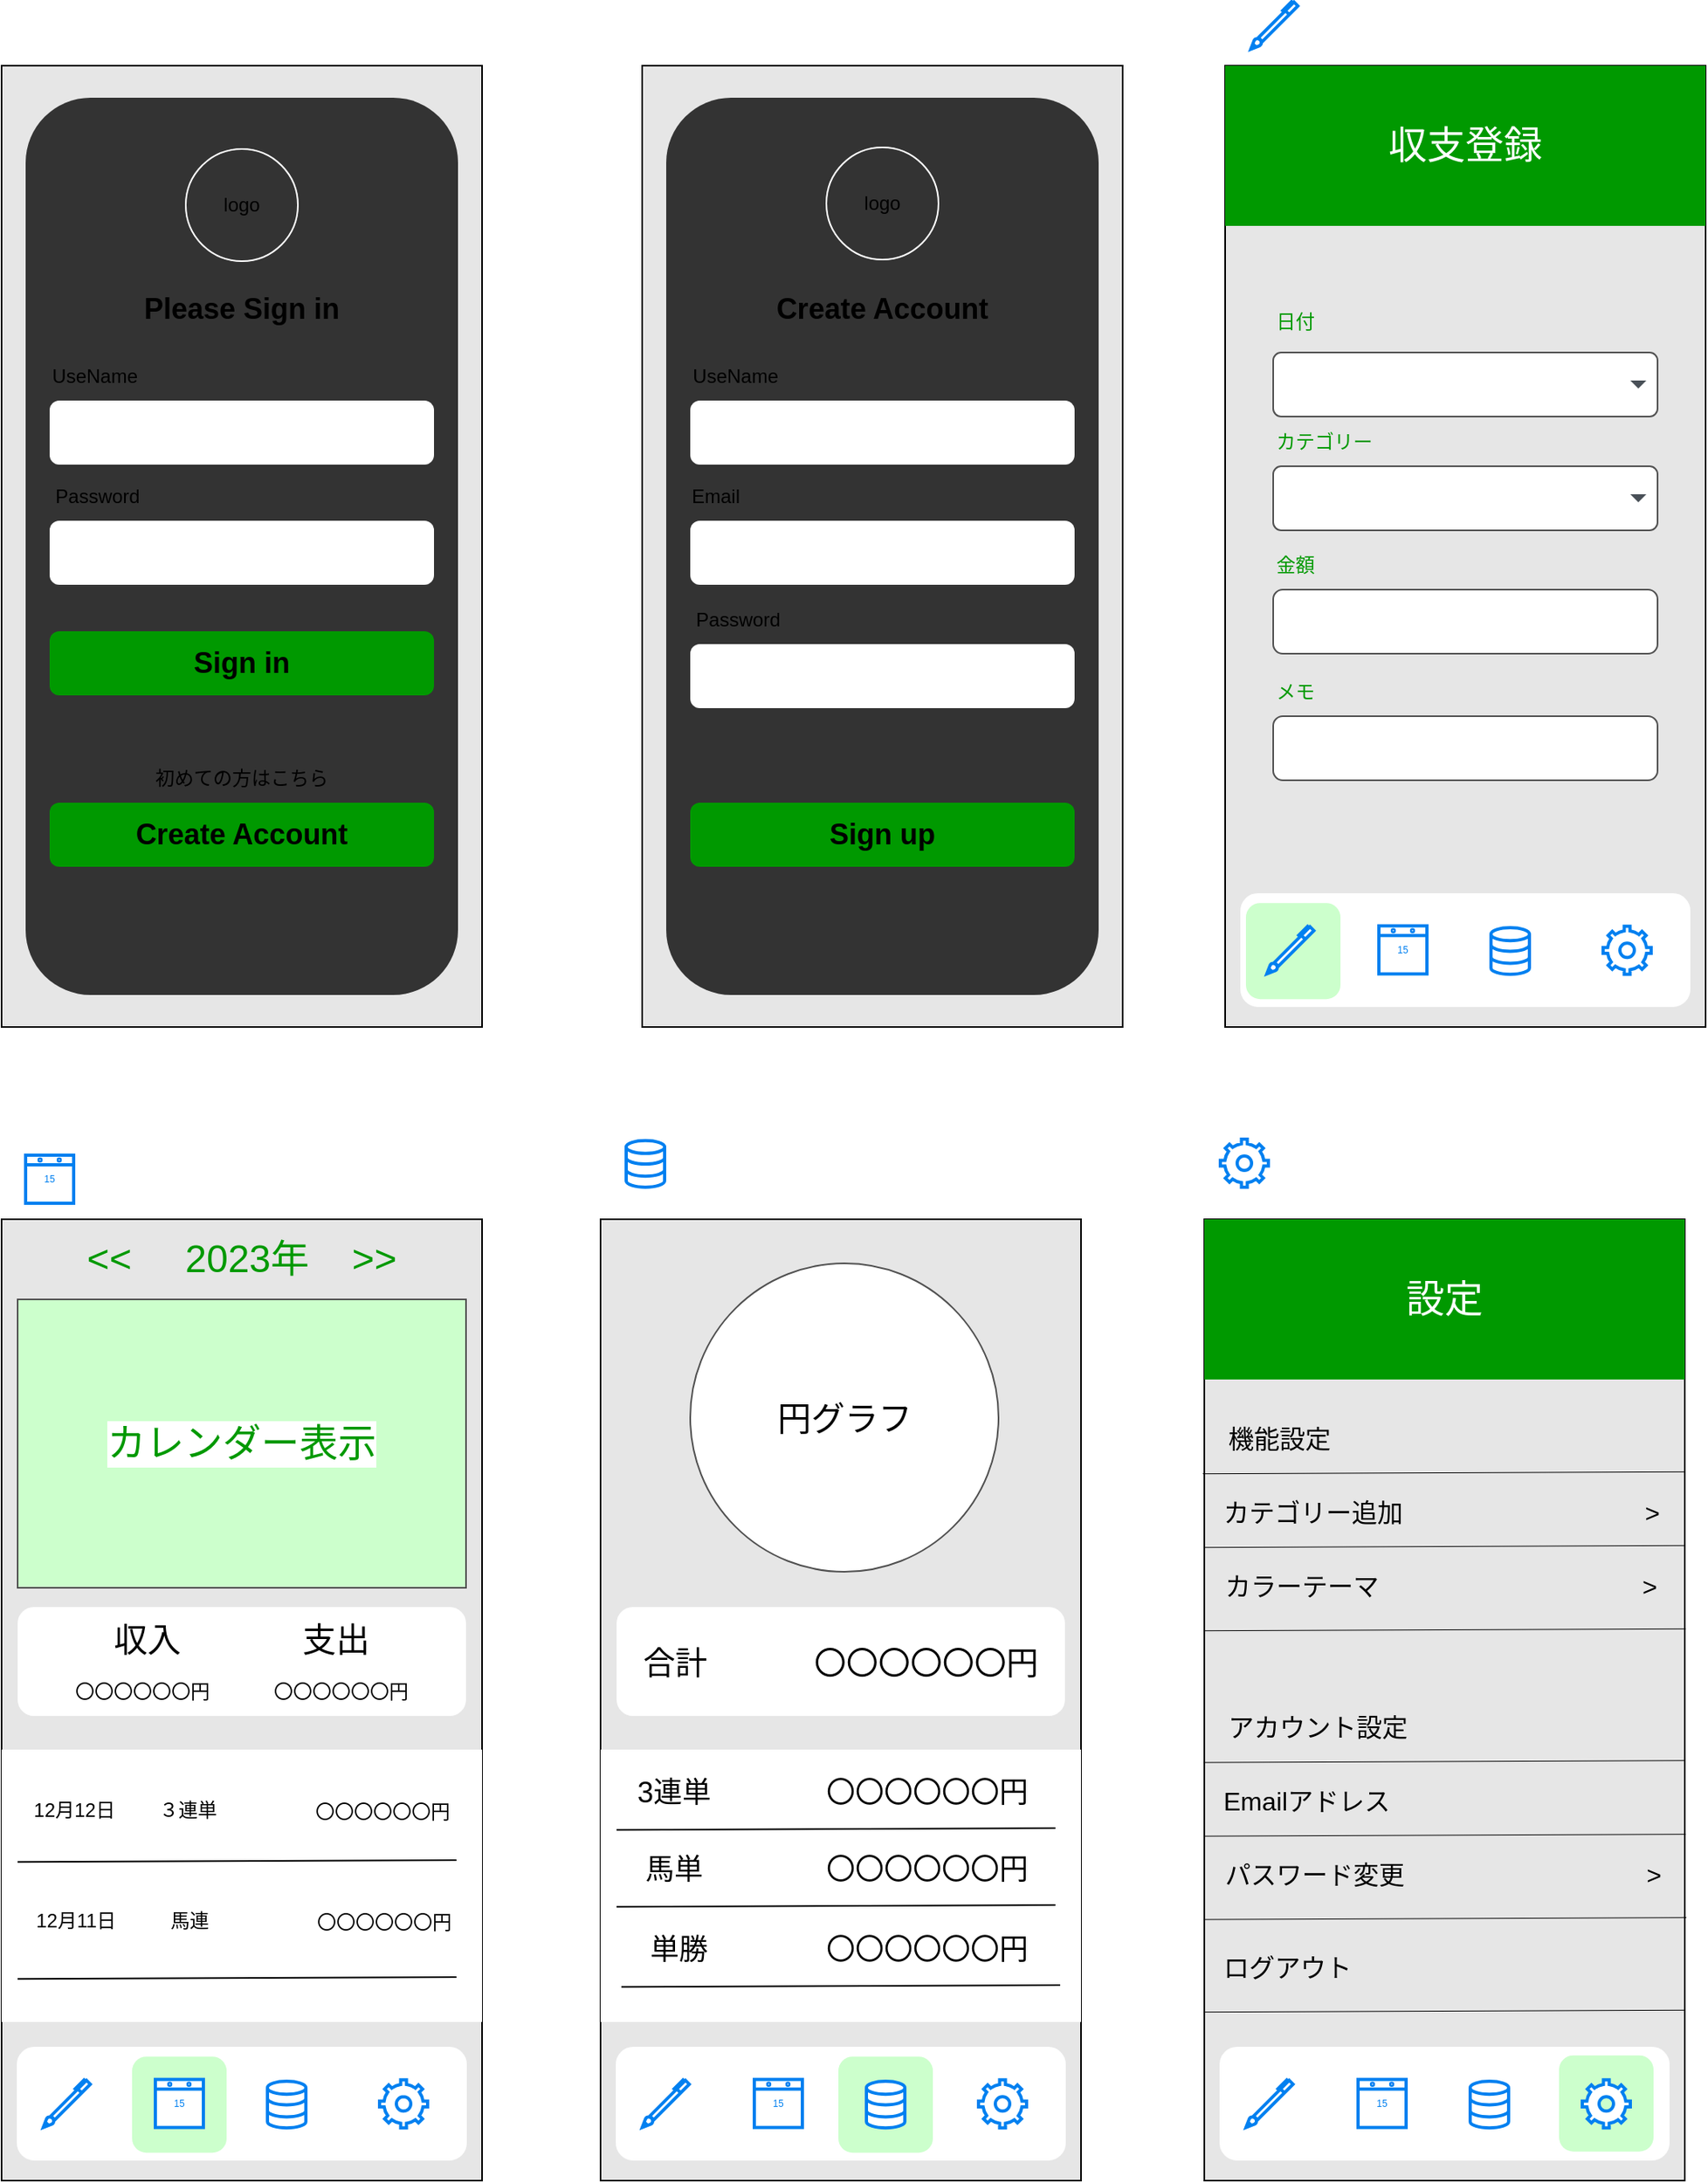 <mxfile>
    <diagram id="FyHimRBGL7II5AiDsloJ" name="ページ1">
        <mxGraphModel dx="2187" dy="894" grid="1" gridSize="10" guides="1" tooltips="1" connect="1" arrows="1" fold="1" page="1" pageScale="1" pageWidth="827" pageHeight="1169" math="0" shadow="0">
            <root>
                <mxCell id="0"/>
                <mxCell id="1" parent="0"/>
                <mxCell id="18" value="" style="rounded=0;whiteSpace=wrap;html=1;fillColor=#E6E6E6;" vertex="1" parent="1">
                    <mxGeometry x="-350" y="120" width="300" height="600" as="geometry"/>
                </mxCell>
                <mxCell id="19" value="" style="rounded=1;whiteSpace=wrap;html=1;fillColor=#333333;shadow=0;strokeColor=none;" vertex="1" parent="1">
                    <mxGeometry x="-335" y="140" width="270" height="560" as="geometry"/>
                </mxCell>
                <mxCell id="20" value="" style="rounded=1;whiteSpace=wrap;html=1;fillColor=#FFFFFF;strokeColor=none;" vertex="1" parent="1">
                    <mxGeometry x="-320" y="329" width="240" height="40" as="geometry"/>
                </mxCell>
                <mxCell id="21" value="" style="rounded=1;whiteSpace=wrap;html=1;fillColor=#FFFFFF;strokeColor=none;" vertex="1" parent="1">
                    <mxGeometry x="-320" y="404" width="240" height="40" as="geometry"/>
                </mxCell>
                <mxCell id="22" value="UseName&amp;nbsp;" style="text;strokeColor=none;align=center;fillColor=none;html=1;verticalAlign=middle;whiteSpace=wrap;rounded=0;" vertex="1" parent="1">
                    <mxGeometry x="-320" y="299" width="60" height="30" as="geometry"/>
                </mxCell>
                <mxCell id="23" value="Password" style="text;strokeColor=none;align=center;fillColor=none;html=1;verticalAlign=middle;whiteSpace=wrap;rounded=0;" vertex="1" parent="1">
                    <mxGeometry x="-320" y="374" width="60" height="30" as="geometry"/>
                </mxCell>
                <mxCell id="24" value="" style="rounded=1;whiteSpace=wrap;html=1;fillColor=#009900;strokeColor=none;" vertex="1" parent="1">
                    <mxGeometry x="-320" y="473" width="240" height="40" as="geometry"/>
                </mxCell>
                <mxCell id="25" value="&lt;b&gt;&lt;font style=&quot;font-size: 18px;&quot;&gt;Sign in&lt;/font&gt;&lt;/b&gt;" style="text;strokeColor=none;align=center;fillColor=none;html=1;verticalAlign=middle;whiteSpace=wrap;rounded=0;" vertex="1" parent="1">
                    <mxGeometry x="-240" y="478" width="80" height="30" as="geometry"/>
                </mxCell>
                <mxCell id="26" value="logo" style="ellipse;whiteSpace=wrap;html=1;shadow=0;strokeColor=#FFFFFF;fillColor=none;" vertex="1" parent="1">
                    <mxGeometry x="-235" y="172" width="70" height="70" as="geometry"/>
                </mxCell>
                <mxCell id="27" value="&lt;b&gt;&lt;font style=&quot;font-size: 18px;&quot;&gt;Please Sign in&lt;/font&gt;&lt;/b&gt;" style="text;strokeColor=none;align=center;fillColor=none;html=1;verticalAlign=middle;whiteSpace=wrap;rounded=0;" vertex="1" parent="1">
                    <mxGeometry x="-285" y="257" width="170" height="30" as="geometry"/>
                </mxCell>
                <mxCell id="46" value="" style="rounded=1;whiteSpace=wrap;html=1;fillColor=#009900;strokeColor=none;" vertex="1" parent="1">
                    <mxGeometry x="-320" y="580" width="240" height="40" as="geometry"/>
                </mxCell>
                <mxCell id="47" value="&lt;b&gt;&lt;font style=&quot;font-size: 18px;&quot;&gt;Create Account&lt;/font&gt;&lt;/b&gt;" style="text;strokeColor=none;align=center;fillColor=none;html=1;verticalAlign=middle;whiteSpace=wrap;rounded=0;" vertex="1" parent="1">
                    <mxGeometry x="-290" y="585" width="180" height="30" as="geometry"/>
                </mxCell>
                <mxCell id="49" value="初めての方はこちら" style="text;strokeColor=none;align=center;fillColor=none;html=1;verticalAlign=middle;whiteSpace=wrap;rounded=0;" vertex="1" parent="1">
                    <mxGeometry x="-310" y="550" width="220" height="30" as="geometry"/>
                </mxCell>
                <mxCell id="50" value="" style="rounded=0;whiteSpace=wrap;html=1;fillColor=#E6E6E6;" vertex="1" parent="1">
                    <mxGeometry x="50" y="120" width="300" height="600" as="geometry"/>
                </mxCell>
                <mxCell id="51" value="" style="rounded=1;whiteSpace=wrap;html=1;fillColor=#333333;shadow=0;strokeColor=none;" vertex="1" parent="1">
                    <mxGeometry x="65" y="140" width="270" height="560" as="geometry"/>
                </mxCell>
                <mxCell id="52" value="" style="rounded=1;whiteSpace=wrap;html=1;fillColor=#FFFFFF;strokeColor=none;" vertex="1" parent="1">
                    <mxGeometry x="80" y="329" width="240" height="40" as="geometry"/>
                </mxCell>
                <mxCell id="53" value="" style="rounded=1;whiteSpace=wrap;html=1;fillColor=#FFFFFF;strokeColor=none;" vertex="1" parent="1">
                    <mxGeometry x="80" y="404" width="240" height="40" as="geometry"/>
                </mxCell>
                <mxCell id="54" value="UseName&amp;nbsp;" style="text;strokeColor=none;align=center;fillColor=none;html=1;verticalAlign=middle;whiteSpace=wrap;rounded=0;" vertex="1" parent="1">
                    <mxGeometry x="80" y="299" width="60" height="30" as="geometry"/>
                </mxCell>
                <mxCell id="55" value="Email" style="text;strokeColor=none;align=center;fillColor=none;html=1;verticalAlign=middle;whiteSpace=wrap;rounded=0;" vertex="1" parent="1">
                    <mxGeometry x="66" y="374" width="60" height="30" as="geometry"/>
                </mxCell>
                <mxCell id="56" value="" style="rounded=1;whiteSpace=wrap;html=1;fillColor=#009900;strokeColor=none;" vertex="1" parent="1">
                    <mxGeometry x="80" y="580" width="240" height="40" as="geometry"/>
                </mxCell>
                <mxCell id="57" value="&lt;b&gt;&lt;font style=&quot;font-size: 18px;&quot;&gt;Sign up&lt;/font&gt;&lt;/b&gt;" style="text;strokeColor=none;align=center;fillColor=none;html=1;verticalAlign=middle;whiteSpace=wrap;rounded=0;" vertex="1" parent="1">
                    <mxGeometry x="160" y="585" width="80" height="30" as="geometry"/>
                </mxCell>
                <mxCell id="58" value="logo" style="ellipse;whiteSpace=wrap;html=1;shadow=0;strokeColor=#FFFFFF;fillColor=none;" vertex="1" parent="1">
                    <mxGeometry x="165" y="171" width="70" height="70" as="geometry"/>
                </mxCell>
                <mxCell id="59" value="&lt;b&gt;&lt;font style=&quot;font-size: 18px;&quot;&gt;Create Account&lt;/font&gt;&lt;/b&gt;" style="text;strokeColor=none;align=center;fillColor=none;html=1;verticalAlign=middle;whiteSpace=wrap;rounded=0;" vertex="1" parent="1">
                    <mxGeometry x="115" y="257" width="170" height="30" as="geometry"/>
                </mxCell>
                <mxCell id="63" value="&lt;font color=&quot;#ffffff&quot;&gt;トップページ&lt;/font&gt;" style="text;strokeColor=none;align=center;fillColor=none;html=1;verticalAlign=middle;whiteSpace=wrap;rounded=0;shadow=0;fontSize=24;fontColor=#7F00FF;" vertex="1" parent="1">
                    <mxGeometry x="-350" y="80" width="210" height="30" as="geometry"/>
                </mxCell>
                <mxCell id="64" value="" style="rounded=1;whiteSpace=wrap;html=1;fillColor=#FFFFFF;strokeColor=none;" vertex="1" parent="1">
                    <mxGeometry x="80" y="481" width="240" height="40" as="geometry"/>
                </mxCell>
                <mxCell id="65" value="Password" style="text;strokeColor=none;align=center;fillColor=none;html=1;verticalAlign=middle;whiteSpace=wrap;rounded=0;" vertex="1" parent="1">
                    <mxGeometry x="80" y="451" width="60" height="30" as="geometry"/>
                </mxCell>
                <mxCell id="66" value="" style="rounded=0;whiteSpace=wrap;html=1;fillColor=#E6E6E6;" vertex="1" parent="1">
                    <mxGeometry x="414" y="120" width="300" height="600" as="geometry"/>
                </mxCell>
                <mxCell id="67" value="" style="rounded=1;whiteSpace=wrap;html=1;shadow=0;strokeColor=#FFFFFF;fontSize=24;fontColor=#FFFFFF;fillColor=#FFFFFF;" vertex="1" parent="1">
                    <mxGeometry x="424" y="637" width="280" height="70" as="geometry"/>
                </mxCell>
                <mxCell id="69" value="" style="html=1;verticalLabelPosition=bottom;align=center;labelBackgroundColor=#ffffff;verticalAlign=top;strokeWidth=2;strokeColor=#0080F0;shadow=0;dashed=0;shape=mxgraph.ios7.icons.settings;fontSize=24;fontColor=#FFFFFF;fillColor=#FFFFFF;" vertex="1" parent="1">
                    <mxGeometry x="650" y="657.15" width="30" height="30" as="geometry"/>
                </mxCell>
                <mxCell id="70" value="" style="html=1;verticalLabelPosition=bottom;align=center;labelBackgroundColor=#ffffff;verticalAlign=top;strokeWidth=2;strokeColor=#0080F0;shadow=0;dashed=0;shape=mxgraph.ios7.icons.data;fontSize=24;fontColor=#FFFFFF;fillColor=#FFFFFF;" vertex="1" parent="1">
                    <mxGeometry x="580" y="658.05" width="24" height="29.1" as="geometry"/>
                </mxCell>
                <mxCell id="71" value="" style="html=1;verticalLabelPosition=bottom;align=center;labelBackgroundColor=#ffffff;verticalAlign=top;strokeWidth=2;strokeColor=#0080F0;shadow=0;dashed=0;shape=mxgraph.ios7.icons.calendar;fontSize=24;fontColor=#FFFFFF;fillColor=#FFFFFF;" vertex="1" parent="1">
                    <mxGeometry x="510" y="656.85" width="30" height="30" as="geometry"/>
                </mxCell>
                <mxCell id="72" value="収支登録" style="rounded=0;whiteSpace=wrap;html=1;shadow=0;strokeColor=none;fontSize=24;fontColor=#FFFFFF;fillColor=#009900;" vertex="1" parent="1">
                    <mxGeometry x="414" y="120" width="300" height="100" as="geometry"/>
                </mxCell>
                <mxCell id="73" value="" style="html=1;verticalLabelPosition=bottom;align=center;labelBackgroundColor=#ffffff;verticalAlign=top;strokeWidth=2;strokeColor=#0080F0;shadow=0;dashed=0;shape=mxgraph.ios7.icons.pen;fontSize=24;fontColor=#FFFFFF;fillColor=#FFFFFF;" vertex="1" parent="1">
                    <mxGeometry x="430" y="80" width="29.4" height="29.7" as="geometry"/>
                </mxCell>
                <mxCell id="74" value="&lt;font color=&quot;#ffffff&quot;&gt;新規アカウント作成&lt;/font&gt;" style="text;strokeColor=none;align=center;fillColor=none;html=1;verticalAlign=middle;whiteSpace=wrap;rounded=0;shadow=0;fontSize=24;fontColor=#7F00FF;" vertex="1" parent="1">
                    <mxGeometry x="40" y="79.7" width="250" height="30" as="geometry"/>
                </mxCell>
                <mxCell id="77" value="日付" style="text;strokeColor=none;align=left;fillColor=none;html=1;verticalAlign=middle;whiteSpace=wrap;rounded=0;fontColor=#009900;" vertex="1" parent="1">
                    <mxGeometry x="444" y="265" width="60" height="30" as="geometry"/>
                </mxCell>
                <mxCell id="78" value="カテゴリー" style="text;strokeColor=none;align=left;fillColor=none;html=1;verticalAlign=middle;whiteSpace=wrap;rounded=0;fontColor=#009900;" vertex="1" parent="1">
                    <mxGeometry x="444" y="340" width="90" height="30" as="geometry"/>
                </mxCell>
                <mxCell id="79" value="" style="rounded=1;whiteSpace=wrap;html=1;fillColor=#FFFFFF;strokeColor=#505050;" vertex="1" parent="1">
                    <mxGeometry x="444" y="447" width="240" height="40" as="geometry"/>
                </mxCell>
                <mxCell id="80" value="金額" style="text;strokeColor=none;align=left;fillColor=none;html=1;verticalAlign=middle;whiteSpace=wrap;rounded=0;fontColor=#009900;" vertex="1" parent="1">
                    <mxGeometry x="444" y="417" width="60" height="30" as="geometry"/>
                </mxCell>
                <mxCell id="81" value="" style="rounded=1;whiteSpace=wrap;html=1;fillColor=#FFFFFF;strokeColor=#505050;" vertex="1" parent="1">
                    <mxGeometry x="444" y="526" width="240" height="40" as="geometry"/>
                </mxCell>
                <mxCell id="82" value="メモ" style="text;strokeColor=none;align=left;fillColor=none;html=1;verticalAlign=middle;whiteSpace=wrap;rounded=0;fontColor=#009900;" vertex="1" parent="1">
                    <mxGeometry x="444" y="496" width="60" height="30" as="geometry"/>
                </mxCell>
                <mxCell id="83" value="" style="html=1;shadow=0;dashed=0;shape=mxgraph.bootstrap.rrect;rSize=5;strokeColor=#505050;strokeWidth=1;fillColor=#ffffff;fontColor=#777777;whiteSpace=wrap;align=left;verticalAlign=middle;fontStyle=0;fontSize=18;spacing=20;" vertex="1" parent="1">
                    <mxGeometry x="444" y="370" width="240" height="40" as="geometry"/>
                </mxCell>
                <mxCell id="84" value="" style="shape=triangle;direction=south;fillColor=#495057;strokeColor=none;perimeter=none;shadow=0;fontSize=24;fontColor=#009900;" vertex="1" parent="83">
                    <mxGeometry x="1" y="0.5" width="10" height="5" relative="1" as="geometry">
                        <mxPoint x="-17" y="-2.5" as="offset"/>
                    </mxGeometry>
                </mxCell>
                <mxCell id="85" value="" style="html=1;shadow=0;dashed=0;shape=mxgraph.bootstrap.rrect;rSize=5;strokeColor=#505050;strokeWidth=1;fillColor=#ffffff;fontColor=#777777;whiteSpace=wrap;align=left;verticalAlign=middle;fontStyle=0;fontSize=18;spacing=20;" vertex="1" parent="1">
                    <mxGeometry x="444" y="299" width="240" height="40" as="geometry"/>
                </mxCell>
                <mxCell id="86" value="" style="shape=triangle;direction=south;fillColor=#495057;strokeColor=none;perimeter=none;shadow=0;fontSize=24;fontColor=#009900;" vertex="1" parent="85">
                    <mxGeometry x="1" y="0.5" width="10" height="5" relative="1" as="geometry">
                        <mxPoint x="-17" y="-2.5" as="offset"/>
                    </mxGeometry>
                </mxCell>
                <mxCell id="93" value="" style="rounded=0;whiteSpace=wrap;html=1;fillColor=#E6E6E6;" vertex="1" parent="1">
                    <mxGeometry x="-350" y="840" width="300" height="600" as="geometry"/>
                </mxCell>
                <mxCell id="94" value="" style="rounded=1;whiteSpace=wrap;html=1;shadow=0;strokeColor=#FFFFFF;fontSize=24;fontColor=#FFFFFF;fillColor=#FFFFFF;" vertex="1" parent="1">
                    <mxGeometry x="-340" y="1357" width="280" height="70" as="geometry"/>
                </mxCell>
                <mxCell id="95" value="" style="html=1;verticalLabelPosition=bottom;align=center;labelBackgroundColor=#ffffff;verticalAlign=top;strokeWidth=2;strokeColor=#0080F0;shadow=0;dashed=0;shape=mxgraph.ios7.icons.pen;fontSize=24;fontColor=#FFFFFF;fillColor=#FFFFFF;" vertex="1" parent="1">
                    <mxGeometry x="-324" y="1377.15" width="29.4" height="29.7" as="geometry"/>
                </mxCell>
                <mxCell id="96" value="" style="html=1;verticalLabelPosition=bottom;align=center;labelBackgroundColor=#ffffff;verticalAlign=top;strokeWidth=2;strokeColor=#0080F0;shadow=0;dashed=0;shape=mxgraph.ios7.icons.settings;fontSize=24;fontColor=#FFFFFF;fillColor=#FFFFFF;" vertex="1" parent="1">
                    <mxGeometry x="-114" y="1377.15" width="30" height="30" as="geometry"/>
                </mxCell>
                <mxCell id="97" value="" style="html=1;verticalLabelPosition=bottom;align=center;labelBackgroundColor=#ffffff;verticalAlign=top;strokeWidth=2;strokeColor=#0080F0;shadow=0;dashed=0;shape=mxgraph.ios7.icons.data;fontSize=24;fontColor=#FFFFFF;fillColor=#FFFFFF;" vertex="1" parent="1">
                    <mxGeometry x="-184" y="1378.05" width="24" height="29.1" as="geometry"/>
                </mxCell>
                <mxCell id="111" value="" style="html=1;verticalLabelPosition=bottom;align=center;labelBackgroundColor=#ffffff;verticalAlign=top;strokeWidth=2;strokeColor=#0080F0;shadow=0;dashed=0;shape=mxgraph.ios7.icons.calendar;fontSize=24;fontColor=#FFFFFF;fillColor=#FFFFFF;" vertex="1" parent="1">
                    <mxGeometry x="-335" y="800.0" width="30" height="30" as="geometry"/>
                </mxCell>
                <mxCell id="112" value="" style="rounded=0;whiteSpace=wrap;html=1;fillColor=#E6E6E6;" vertex="1" parent="1">
                    <mxGeometry x="24" y="840" width="300" height="600" as="geometry"/>
                </mxCell>
                <mxCell id="113" value="" style="rounded=1;whiteSpace=wrap;html=1;shadow=0;strokeColor=#FFFFFF;fontSize=24;fontColor=#FFFFFF;fillColor=#FFFFFF;" vertex="1" parent="1">
                    <mxGeometry x="34" y="1357" width="280" height="70" as="geometry"/>
                </mxCell>
                <mxCell id="114" value="" style="html=1;verticalLabelPosition=bottom;align=center;labelBackgroundColor=#ffffff;verticalAlign=top;strokeWidth=2;strokeColor=#0080F0;shadow=0;dashed=0;shape=mxgraph.ios7.icons.pen;fontSize=24;fontColor=#FFFFFF;fillColor=#FFFFFF;" vertex="1" parent="1">
                    <mxGeometry x="50" y="1377.15" width="29.4" height="29.7" as="geometry"/>
                </mxCell>
                <mxCell id="115" value="" style="html=1;verticalLabelPosition=bottom;align=center;labelBackgroundColor=#ffffff;verticalAlign=top;strokeWidth=2;strokeColor=#0080F0;shadow=0;dashed=0;shape=mxgraph.ios7.icons.settings;fontSize=24;fontColor=#FFFFFF;fillColor=#FFFFFF;" vertex="1" parent="1">
                    <mxGeometry x="260" y="1377.15" width="30" height="30" as="geometry"/>
                </mxCell>
                <mxCell id="117" value="" style="html=1;verticalLabelPosition=bottom;align=center;labelBackgroundColor=#ffffff;verticalAlign=top;strokeWidth=2;strokeColor=#0080F0;shadow=0;dashed=0;shape=mxgraph.ios7.icons.calendar;fontSize=24;fontColor=#FFFFFF;fillColor=#FFFFFF;" vertex="1" parent="1">
                    <mxGeometry x="120" y="1376.85" width="30" height="30" as="geometry"/>
                </mxCell>
                <mxCell id="130" value="" style="rounded=0;whiteSpace=wrap;html=1;fillColor=#E6E6E6;" vertex="1" parent="1">
                    <mxGeometry x="401" y="840" width="300" height="600" as="geometry"/>
                </mxCell>
                <mxCell id="131" value="" style="rounded=1;whiteSpace=wrap;html=1;shadow=0;strokeColor=#FFFFFF;fontSize=24;fontColor=#FFFFFF;fillColor=#FFFFFF;" vertex="1" parent="1">
                    <mxGeometry x="411" y="1357" width="280" height="70" as="geometry"/>
                </mxCell>
                <mxCell id="132" value="" style="html=1;verticalLabelPosition=bottom;align=center;labelBackgroundColor=#ffffff;verticalAlign=top;strokeWidth=2;strokeColor=#0080F0;shadow=0;dashed=0;shape=mxgraph.ios7.icons.pen;fontSize=24;fontColor=#FFFFFF;fillColor=#FFFFFF;" vertex="1" parent="1">
                    <mxGeometry x="427" y="1377.15" width="29.4" height="29.7" as="geometry"/>
                </mxCell>
                <mxCell id="134" value="" style="html=1;verticalLabelPosition=bottom;align=center;labelBackgroundColor=#ffffff;verticalAlign=top;strokeWidth=2;strokeColor=#0080F0;shadow=0;dashed=0;shape=mxgraph.ios7.icons.data;fontSize=24;fontColor=#FFFFFF;fillColor=#FFFFFF;" vertex="1" parent="1">
                    <mxGeometry x="567" y="1378.05" width="24" height="29.1" as="geometry"/>
                </mxCell>
                <mxCell id="135" value="" style="html=1;verticalLabelPosition=bottom;align=center;labelBackgroundColor=#ffffff;verticalAlign=top;strokeWidth=2;strokeColor=#0080F0;shadow=0;dashed=0;shape=mxgraph.ios7.icons.calendar;fontSize=24;fontColor=#FFFFFF;fillColor=#FFFFFF;" vertex="1" parent="1">
                    <mxGeometry x="497" y="1376.85" width="30" height="30" as="geometry"/>
                </mxCell>
                <mxCell id="136" value="設定" style="rounded=0;whiteSpace=wrap;html=1;shadow=0;strokeColor=none;fontSize=24;fontColor=#FFFFFF;fillColor=#009900;" vertex="1" parent="1">
                    <mxGeometry x="401" y="840" width="300" height="100" as="geometry"/>
                </mxCell>
                <mxCell id="148" value="" style="html=1;verticalLabelPosition=bottom;align=center;labelBackgroundColor=#ffffff;verticalAlign=top;strokeWidth=2;strokeColor=#0080F0;shadow=0;dashed=0;shape=mxgraph.ios7.icons.settings;fontSize=24;fontColor=#FFFFFF;fillColor=#FFFFFF;" vertex="1" parent="1">
                    <mxGeometry x="411" y="790.0" width="30" height="30" as="geometry"/>
                </mxCell>
                <mxCell id="149" value="" style="html=1;verticalLabelPosition=bottom;align=center;labelBackgroundColor=#ffffff;verticalAlign=top;strokeWidth=2;strokeColor=#0080F0;shadow=0;dashed=0;shape=mxgraph.ios7.icons.data;fontSize=24;fontColor=#FFFFFF;fillColor=#FFFFFF;" vertex="1" parent="1">
                    <mxGeometry x="40" y="790.9" width="24" height="29.1" as="geometry"/>
                </mxCell>
                <mxCell id="150" value="" style="rounded=1;whiteSpace=wrap;html=1;shadow=0;labelBackgroundColor=#FFFFFF;strokeColor=none;fontSize=24;fontColor=#009900;fillColor=#CCFFCC;" vertex="1" parent="1">
                    <mxGeometry x="427" y="642.6" width="59" height="60" as="geometry"/>
                </mxCell>
                <mxCell id="68" value="" style="html=1;verticalLabelPosition=bottom;align=center;labelBackgroundColor=#ffffff;verticalAlign=top;strokeWidth=2;strokeColor=#0080F0;shadow=0;dashed=0;shape=mxgraph.ios7.icons.pen;fontSize=24;fontColor=#FFFFFF;fillColor=#FFFFFF;" vertex="1" parent="1">
                    <mxGeometry x="440" y="657.15" width="29.4" height="29.7" as="geometry"/>
                </mxCell>
                <mxCell id="151" value="" style="rounded=1;whiteSpace=wrap;html=1;shadow=0;labelBackgroundColor=#FFFFFF;strokeColor=none;fontSize=24;fontColor=#009900;fillColor=#CCFFCC;" vertex="1" parent="1">
                    <mxGeometry x="-268.5" y="1362.6" width="59" height="60" as="geometry"/>
                </mxCell>
                <mxCell id="98" value="" style="html=1;verticalLabelPosition=bottom;align=center;labelBackgroundColor=#ffffff;verticalAlign=top;strokeWidth=2;strokeColor=#0080F0;shadow=0;dashed=0;shape=mxgraph.ios7.icons.calendar;fontSize=24;fontColor=#FFFFFF;fillColor=#FFFFFF;" vertex="1" parent="1">
                    <mxGeometry x="-254" y="1376.85" width="30" height="30" as="geometry"/>
                </mxCell>
                <mxCell id="152" value="" style="rounded=1;whiteSpace=wrap;html=1;shadow=0;labelBackgroundColor=#FFFFFF;strokeColor=none;fontSize=24;fontColor=#009900;fillColor=#CCFFCC;" vertex="1" parent="1">
                    <mxGeometry x="172.5" y="1362.6" width="59" height="60" as="geometry"/>
                </mxCell>
                <mxCell id="116" value="" style="html=1;verticalLabelPosition=bottom;align=center;labelBackgroundColor=#ffffff;verticalAlign=top;strokeWidth=2;strokeColor=#0080F0;shadow=0;dashed=0;shape=mxgraph.ios7.icons.data;fontSize=24;fontColor=#FFFFFF;fillColor=#FFFFFF;" vertex="1" parent="1">
                    <mxGeometry x="190" y="1378.05" width="24" height="29.1" as="geometry"/>
                </mxCell>
                <mxCell id="153" value="" style="rounded=1;whiteSpace=wrap;html=1;shadow=0;labelBackgroundColor=#FFFFFF;strokeColor=none;fontSize=24;fontColor=#009900;fillColor=#CCFFCC;" vertex="1" parent="1">
                    <mxGeometry x="622.5" y="1361.85" width="59" height="60" as="geometry"/>
                </mxCell>
                <mxCell id="133" value="" style="html=1;verticalLabelPosition=bottom;align=center;labelBackgroundColor=#ffffff;verticalAlign=top;strokeWidth=2;strokeColor=#0080F0;shadow=0;dashed=0;shape=mxgraph.ios7.icons.settings;fontSize=24;fontColor=#FFFFFF;fillColor=#FFFFFF;" vertex="1" parent="1">
                    <mxGeometry x="637" y="1377.15" width="30" height="30" as="geometry"/>
                </mxCell>
                <mxCell id="154" value="カレンダー表示" style="whiteSpace=wrap;html=1;shadow=0;labelBackgroundColor=#FFFFFF;strokeColor=#505050;fontSize=24;fontColor=#009900;fillColor=#CCFFCC;" vertex="1" parent="1">
                    <mxGeometry x="-340" y="890" width="280" height="180" as="geometry"/>
                </mxCell>
                <mxCell id="155" value="&amp;lt;&amp;lt;&amp;nbsp; &amp;nbsp; &amp;nbsp;2023年&amp;nbsp; &amp;nbsp; &amp;gt;&amp;gt;" style="text;strokeColor=none;align=center;fillColor=none;html=1;verticalAlign=middle;whiteSpace=wrap;rounded=0;shadow=0;labelBackgroundColor=none;fontSize=24;fontColor=#009900;" vertex="1" parent="1">
                    <mxGeometry x="-310" y="850" width="220" height="30" as="geometry"/>
                </mxCell>
                <mxCell id="156" value="&lt;font style=&quot;font-size: 21px;&quot; color=&quot;#000000&quot;&gt;&lt;font style=&quot;font-size: 21px;&quot;&gt;収入&lt;/font&gt;&lt;span style=&quot;&quot;&gt;&amp;nbsp; &amp;nbsp; &amp;nbsp; &amp;nbsp; &amp;nbsp; &amp;nbsp; &amp;nbsp;&lt;/span&gt;&lt;font style=&quot;font-size: 21px;&quot;&gt;支出&lt;/font&gt;&lt;br&gt;&lt;font style=&quot;font-size: 12px;&quot;&gt;〇〇〇〇〇〇円&amp;nbsp; &amp;nbsp; &amp;nbsp; &amp;nbsp; &amp;nbsp; &amp;nbsp;&amp;nbsp;&lt;/font&gt;&lt;span style=&quot;font-size: 12px;&quot;&gt;〇〇〇〇〇〇円&lt;/span&gt;&lt;/font&gt;" style="rounded=1;whiteSpace=wrap;html=1;shadow=0;labelBackgroundColor=none;strokeColor=none;fontSize=24;fontColor=#009900;fillColor=#FFFFFF;" vertex="1" parent="1">
                    <mxGeometry x="-340" y="1082" width="280" height="68" as="geometry"/>
                </mxCell>
                <mxCell id="160" value="" style="whiteSpace=wrap;html=1;shadow=0;labelBackgroundColor=none;strokeColor=none;fontSize=12;fontColor=#009900;fillColor=#FFFFFF;" vertex="1" parent="1">
                    <mxGeometry x="-350" y="1171" width="300" height="170" as="geometry"/>
                </mxCell>
                <mxCell id="163" value="&lt;font color=&quot;#000000&quot;&gt;12月12日&lt;/font&gt;" style="text;strokeColor=none;align=center;fillColor=none;html=1;verticalAlign=middle;whiteSpace=wrap;rounded=0;shadow=0;labelBackgroundColor=none;fontSize=12;fontColor=#009900;" vertex="1" parent="1">
                    <mxGeometry x="-339.3" y="1177" width="69.3" height="63" as="geometry"/>
                </mxCell>
                <mxCell id="164" value="&lt;p style=&quot;line-height: 200%;&quot;&gt;&lt;font color=&quot;#000000&quot;&gt;〇〇〇〇〇〇円&lt;/font&gt;&lt;font color=&quot;#000000&quot;&gt;&lt;br&gt;&lt;/font&gt;&lt;/p&gt;" style="text;strokeColor=none;align=right;fillColor=none;html=1;verticalAlign=middle;whiteSpace=wrap;rounded=0;shadow=0;labelBackgroundColor=none;fontSize=12;fontColor=#009900;spacing=4;" vertex="1" parent="1">
                    <mxGeometry x="-176" y="1177" width="110" height="63" as="geometry"/>
                </mxCell>
                <mxCell id="168" value="" style="edgeStyle=none;orthogonalLoop=1;jettySize=auto;html=1;fontSize=12;fontColor=#000000;strokeColor=#000000;endArrow=none;endFill=0;endSize=6;strokeWidth=1;entryX=1;entryY=1;entryDx=0;entryDy=0;" edge="1" parent="1" target="164">
                    <mxGeometry width="80" relative="1" as="geometry">
                        <mxPoint x="-340" y="1241.176" as="sourcePoint"/>
                        <mxPoint x="-89" y="1241.176" as="targetPoint"/>
                        <Array as="points"/>
                    </mxGeometry>
                </mxCell>
                <mxCell id="169" value="&lt;font color=&quot;#000000&quot;&gt;３連単&lt;/font&gt;" style="text;strokeColor=none;align=center;fillColor=none;html=1;verticalAlign=middle;whiteSpace=wrap;rounded=0;shadow=0;labelBackgroundColor=none;fontSize=12;fontColor=#009900;" vertex="1" parent="1">
                    <mxGeometry x="-268.5" y="1177" width="69.3" height="63" as="geometry"/>
                </mxCell>
                <mxCell id="170" value="&lt;font color=&quot;#000000&quot;&gt;12月11日&lt;/font&gt;" style="text;strokeColor=none;align=center;fillColor=none;html=1;verticalAlign=middle;whiteSpace=wrap;rounded=0;shadow=0;labelBackgroundColor=none;fontSize=12;fontColor=#009900;" vertex="1" parent="1">
                    <mxGeometry x="-338.3" y="1246" width="69.3" height="63" as="geometry"/>
                </mxCell>
                <mxCell id="171" value="&lt;p style=&quot;line-height: 200%;&quot;&gt;&lt;font color=&quot;#000000&quot;&gt;〇〇〇〇〇〇円&lt;/font&gt;&lt;font color=&quot;#000000&quot;&gt;&lt;br&gt;&lt;/font&gt;&lt;/p&gt;" style="text;strokeColor=none;align=right;fillColor=none;html=1;verticalAlign=middle;whiteSpace=wrap;rounded=0;shadow=0;labelBackgroundColor=none;fontSize=12;fontColor=#009900;spacing=4;" vertex="1" parent="1">
                    <mxGeometry x="-175" y="1246" width="110" height="63" as="geometry"/>
                </mxCell>
                <mxCell id="172" value="&lt;font color=&quot;#000000&quot;&gt;馬連&lt;/font&gt;" style="text;strokeColor=none;align=center;fillColor=none;html=1;verticalAlign=middle;whiteSpace=wrap;rounded=0;shadow=0;labelBackgroundColor=none;fontSize=12;fontColor=#009900;" vertex="1" parent="1">
                    <mxGeometry x="-267.5" y="1246" width="69.3" height="63" as="geometry"/>
                </mxCell>
                <mxCell id="173" value="" style="edgeStyle=none;orthogonalLoop=1;jettySize=auto;html=1;fontSize=12;fontColor=#000000;strokeColor=#000000;endArrow=none;endFill=0;endSize=6;strokeWidth=1;entryX=1;entryY=1;entryDx=0;entryDy=0;" edge="1" parent="1">
                    <mxGeometry width="80" relative="1" as="geometry">
                        <mxPoint x="-340" y="1314.176" as="sourcePoint"/>
                        <mxPoint x="-66" y="1313" as="targetPoint"/>
                        <Array as="points"/>
                    </mxGeometry>
                </mxCell>
                <mxCell id="174" value="円グラフ" style="ellipse;whiteSpace=wrap;html=1;aspect=fixed;shadow=0;labelBackgroundColor=none;strokeColor=#505050;fontSize=21;fontColor=#000000;fillColor=#FFFFFF;" vertex="1" parent="1">
                    <mxGeometry x="80" y="867.5" width="192.5" height="192.5" as="geometry"/>
                </mxCell>
                <mxCell id="175" value="&lt;font style=&quot;font-size: 20px;&quot;&gt;&lt;font style=&quot;font-size: 20px;&quot; color=&quot;#000000&quot;&gt;合計&amp;nbsp; &amp;nbsp; &amp;nbsp; &amp;nbsp; &amp;nbsp; &amp;nbsp;&amp;nbsp;&lt;/font&gt;&lt;span style=&quot;color: rgb(0, 0, 0); text-align: right;&quot;&gt;〇〇〇〇〇〇円&lt;/span&gt;&lt;/font&gt;" style="rounded=1;whiteSpace=wrap;html=1;shadow=0;labelBackgroundColor=none;strokeColor=none;fontSize=24;fontColor=#009900;fillColor=#FFFFFF;" vertex="1" parent="1">
                    <mxGeometry x="34" y="1082" width="280" height="68" as="geometry"/>
                </mxCell>
                <mxCell id="176" value="" style="whiteSpace=wrap;html=1;shadow=0;labelBackgroundColor=none;strokeColor=none;fontSize=12;fontColor=#009900;fillColor=#FFFFFF;" vertex="1" parent="1">
                    <mxGeometry x="24" y="1171" width="300" height="170" as="geometry"/>
                </mxCell>
                <mxCell id="177" value="" style="edgeStyle=none;orthogonalLoop=1;jettySize=auto;html=1;fontSize=12;fontColor=#000000;strokeColor=#000000;endArrow=none;endFill=0;endSize=6;strokeWidth=1;entryX=1;entryY=1;entryDx=0;entryDy=0;" edge="1" parent="1">
                    <mxGeometry width="80" relative="1" as="geometry">
                        <mxPoint x="34" y="1221.176" as="sourcePoint"/>
                        <mxPoint x="308" y="1220" as="targetPoint"/>
                        <Array as="points"/>
                    </mxGeometry>
                </mxCell>
                <mxCell id="178" value="&lt;font style=&quot;font-size: 18px;&quot;&gt;3連単&lt;/font&gt;" style="text;strokeColor=none;align=center;fillColor=none;html=1;verticalAlign=middle;whiteSpace=wrap;rounded=0;shadow=0;labelBackgroundColor=none;fontSize=20;fontColor=#000000;" vertex="1" parent="1">
                    <mxGeometry x="40" y="1182" width="60" height="30" as="geometry"/>
                </mxCell>
                <mxCell id="179" value="&lt;span style=&quot;text-align: right;&quot;&gt;&lt;font style=&quot;font-size: 18px;&quot;&gt;〇〇〇〇〇〇円&lt;/font&gt;&lt;/span&gt;" style="text;strokeColor=none;align=center;fillColor=none;html=1;verticalAlign=middle;whiteSpace=wrap;rounded=0;shadow=0;labelBackgroundColor=none;fontSize=20;fontColor=#000000;" vertex="1" parent="1">
                    <mxGeometry x="153" y="1182" width="150" height="30" as="geometry"/>
                </mxCell>
                <mxCell id="180" value="" style="edgeStyle=none;orthogonalLoop=1;jettySize=auto;html=1;fontSize=12;fontColor=#000000;strokeColor=#000000;endArrow=none;endFill=0;endSize=6;strokeWidth=1;entryX=1;entryY=1;entryDx=0;entryDy=0;" edge="1" parent="1">
                    <mxGeometry width="80" relative="1" as="geometry">
                        <mxPoint x="34" y="1269.176" as="sourcePoint"/>
                        <mxPoint x="308" y="1268" as="targetPoint"/>
                        <Array as="points"/>
                    </mxGeometry>
                </mxCell>
                <mxCell id="181" value="&lt;font style=&quot;font-size: 18px;&quot;&gt;馬単&lt;/font&gt;" style="text;strokeColor=none;align=center;fillColor=none;html=1;verticalAlign=middle;whiteSpace=wrap;rounded=0;shadow=0;labelBackgroundColor=none;fontSize=20;fontColor=#000000;" vertex="1" parent="1">
                    <mxGeometry x="40" y="1230" width="60" height="30" as="geometry"/>
                </mxCell>
                <mxCell id="182" value="&lt;span style=&quot;text-align: right;&quot;&gt;&lt;font style=&quot;font-size: 18px;&quot;&gt;〇〇〇〇〇〇円&lt;/font&gt;&lt;/span&gt;" style="text;strokeColor=none;align=center;fillColor=none;html=1;verticalAlign=middle;whiteSpace=wrap;rounded=0;shadow=0;labelBackgroundColor=none;fontSize=20;fontColor=#000000;" vertex="1" parent="1">
                    <mxGeometry x="153" y="1230" width="150" height="30" as="geometry"/>
                </mxCell>
                <mxCell id="183" value="" style="edgeStyle=none;orthogonalLoop=1;jettySize=auto;html=1;fontSize=12;fontColor=#000000;strokeColor=#000000;endArrow=none;endFill=0;endSize=6;strokeWidth=1;entryX=1;entryY=1;entryDx=0;entryDy=0;" edge="1" parent="1">
                    <mxGeometry width="80" relative="1" as="geometry">
                        <mxPoint x="37" y="1319.176" as="sourcePoint"/>
                        <mxPoint x="311" y="1318" as="targetPoint"/>
                        <Array as="points"/>
                    </mxGeometry>
                </mxCell>
                <mxCell id="184" value="&lt;font style=&quot;font-size: 18px;&quot;&gt;単勝&lt;/font&gt;" style="text;strokeColor=none;align=center;fillColor=none;html=1;verticalAlign=middle;whiteSpace=wrap;rounded=0;shadow=0;labelBackgroundColor=none;fontSize=20;fontColor=#000000;" vertex="1" parent="1">
                    <mxGeometry x="43" y="1280" width="60" height="30" as="geometry"/>
                </mxCell>
                <mxCell id="185" value="&lt;span style=&quot;text-align: right;&quot;&gt;&lt;font style=&quot;font-size: 18px;&quot;&gt;〇〇〇〇〇〇円&lt;/font&gt;&lt;/span&gt;" style="text;strokeColor=none;align=center;fillColor=none;html=1;verticalAlign=middle;whiteSpace=wrap;rounded=0;shadow=0;labelBackgroundColor=none;fontSize=20;fontColor=#000000;" vertex="1" parent="1">
                    <mxGeometry x="153" y="1280" width="150" height="30" as="geometry"/>
                </mxCell>
                <mxCell id="186" value="" style="edgeStyle=none;orthogonalLoop=1;jettySize=auto;html=1;fontSize=12;fontColor=#000000;strokeColor=#000000;endArrow=none;endFill=0;endSize=6;strokeWidth=0.5;entryX=0.998;entryY=0.279;entryDx=0;entryDy=0;exitX=-0.004;exitY=0.281;exitDx=0;exitDy=0;exitPerimeter=0;entryPerimeter=0;" edge="1" parent="1">
                    <mxGeometry width="80" relative="1" as="geometry">
                        <mxPoint x="399.8" y="998.6" as="sourcePoint"/>
                        <mxPoint x="700.4" y="997.4" as="targetPoint"/>
                        <Array as="points"/>
                    </mxGeometry>
                </mxCell>
                <mxCell id="187" value="&lt;font style=&quot;font-size: 16px;&quot;&gt;カテゴリー追加&amp;nbsp; &amp;nbsp; &amp;nbsp; &amp;nbsp; &amp;nbsp; &amp;nbsp; &amp;nbsp; &amp;nbsp; &amp;nbsp; &amp;nbsp; &amp;nbsp; &amp;nbsp; &amp;nbsp; &amp;nbsp; &amp;nbsp; &amp;nbsp; &amp;nbsp; &amp;gt;&lt;/font&gt;" style="text;strokeColor=none;align=left;fillColor=none;html=1;verticalAlign=middle;whiteSpace=wrap;rounded=0;shadow=0;labelBackgroundColor=none;fontSize=20;fontColor=#000000;" vertex="1" parent="1">
                    <mxGeometry x="411" y="1006" width="280" height="30" as="geometry"/>
                </mxCell>
                <mxCell id="192" value="&lt;span style=&quot;font-size: 16px;&quot;&gt;機能設定&lt;/span&gt;" style="text;strokeColor=none;align=left;fillColor=none;html=1;verticalAlign=middle;whiteSpace=wrap;rounded=0;shadow=0;labelBackgroundColor=none;fontSize=20;fontColor=#000000;" vertex="1" parent="1">
                    <mxGeometry x="414" y="960" width="280" height="30" as="geometry"/>
                </mxCell>
                <mxCell id="193" value="" style="edgeStyle=none;orthogonalLoop=1;jettySize=auto;html=1;fontSize=12;fontColor=#000000;strokeColor=#000000;endArrow=none;endFill=0;endSize=6;strokeWidth=0.5;entryX=0.998;entryY=0.279;entryDx=0;entryDy=0;exitX=-0.004;exitY=0.281;exitDx=0;exitDy=0;exitPerimeter=0;entryPerimeter=0;" edge="1" parent="1">
                    <mxGeometry width="80" relative="1" as="geometry">
                        <mxPoint x="400.4" y="1044.6" as="sourcePoint"/>
                        <mxPoint x="701.0" y="1043.4" as="targetPoint"/>
                        <Array as="points"/>
                    </mxGeometry>
                </mxCell>
                <mxCell id="194" value="&lt;font style=&quot;font-size: 16px;&quot;&gt;カラーテーマ&amp;nbsp; &amp;nbsp; &amp;nbsp; &amp;nbsp; &amp;nbsp; &amp;nbsp; &amp;nbsp; &amp;nbsp; &amp;nbsp; &amp;nbsp; &amp;nbsp; &amp;nbsp; &amp;nbsp; &amp;nbsp; &amp;nbsp; &amp;nbsp; &amp;nbsp; &amp;nbsp; &amp;nbsp;&amp;gt;&amp;nbsp;&lt;/font&gt;" style="text;strokeColor=none;align=left;fillColor=none;html=1;verticalAlign=middle;whiteSpace=wrap;rounded=0;shadow=0;labelBackgroundColor=none;fontSize=20;fontColor=#000000;" vertex="1" parent="1">
                    <mxGeometry x="411.6" y="1052" width="280" height="30" as="geometry"/>
                </mxCell>
                <mxCell id="195" value="" style="edgeStyle=none;orthogonalLoop=1;jettySize=auto;html=1;fontSize=12;fontColor=#000000;strokeColor=#000000;endArrow=none;endFill=0;endSize=6;strokeWidth=0.5;entryX=0.998;entryY=0.279;entryDx=0;entryDy=0;exitX=-0.004;exitY=0.281;exitDx=0;exitDy=0;exitPerimeter=0;entryPerimeter=0;" edge="1" parent="1">
                    <mxGeometry width="80" relative="1" as="geometry">
                        <mxPoint x="400.8" y="1096.6" as="sourcePoint"/>
                        <mxPoint x="701.4" y="1095.4" as="targetPoint"/>
                        <Array as="points"/>
                    </mxGeometry>
                </mxCell>
                <mxCell id="196" value="" style="edgeStyle=none;orthogonalLoop=1;jettySize=auto;html=1;fontSize=12;fontColor=#000000;strokeColor=#000000;endArrow=none;endFill=0;endSize=6;strokeWidth=0.5;entryX=0.998;entryY=0.279;entryDx=0;entryDy=0;exitX=-0.004;exitY=0.281;exitDx=0;exitDy=0;exitPerimeter=0;entryPerimeter=0;" edge="1" parent="1">
                    <mxGeometry width="80" relative="1" as="geometry">
                        <mxPoint x="400.2" y="1178.8" as="sourcePoint"/>
                        <mxPoint x="700.8" y="1177.6" as="targetPoint"/>
                        <Array as="points"/>
                    </mxGeometry>
                </mxCell>
                <mxCell id="197" value="&lt;font style=&quot;font-size: 16px;&quot;&gt;Emailアドレス&lt;/font&gt;" style="text;strokeColor=none;align=left;fillColor=none;html=1;verticalAlign=middle;whiteSpace=wrap;rounded=0;shadow=0;labelBackgroundColor=none;fontSize=20;fontColor=#000000;" vertex="1" parent="1">
                    <mxGeometry x="411.4" y="1186.2" width="280" height="30" as="geometry"/>
                </mxCell>
                <mxCell id="198" value="&lt;span style=&quot;font-size: 16px;&quot;&gt;アカウント設定&lt;/span&gt;" style="text;strokeColor=none;align=left;fillColor=none;html=1;verticalAlign=middle;whiteSpace=wrap;rounded=0;shadow=0;labelBackgroundColor=none;fontSize=20;fontColor=#000000;" vertex="1" parent="1">
                    <mxGeometry x="414.4" y="1140.2" width="280" height="30" as="geometry"/>
                </mxCell>
                <mxCell id="199" value="" style="edgeStyle=none;orthogonalLoop=1;jettySize=auto;html=1;fontSize=12;fontColor=#000000;strokeColor=#000000;endArrow=none;endFill=0;endSize=6;strokeWidth=0.5;entryX=0.998;entryY=0.279;entryDx=0;entryDy=0;exitX=-0.004;exitY=0.281;exitDx=0;exitDy=0;exitPerimeter=0;entryPerimeter=0;" edge="1" parent="1">
                    <mxGeometry width="80" relative="1" as="geometry">
                        <mxPoint x="400.8" y="1224.8" as="sourcePoint"/>
                        <mxPoint x="701.4" y="1223.6" as="targetPoint"/>
                        <Array as="points"/>
                    </mxGeometry>
                </mxCell>
                <mxCell id="200" value="&lt;font style=&quot;font-size: 16px;&quot;&gt;パスワード変更&amp;nbsp; &amp;nbsp; &amp;nbsp; &amp;nbsp; &amp;nbsp; &amp;nbsp; &amp;nbsp; &amp;nbsp; &amp;nbsp; &amp;nbsp; &amp;nbsp; &amp;nbsp; &amp;nbsp; &amp;nbsp; &amp;nbsp; &amp;nbsp; &amp;nbsp; &amp;gt;&amp;nbsp;&lt;/font&gt;" style="text;strokeColor=none;align=left;fillColor=none;html=1;verticalAlign=middle;whiteSpace=wrap;rounded=0;shadow=0;labelBackgroundColor=none;fontSize=20;fontColor=#000000;" vertex="1" parent="1">
                    <mxGeometry x="412" y="1232.2" width="280" height="30" as="geometry"/>
                </mxCell>
                <mxCell id="201" value="" style="edgeStyle=none;orthogonalLoop=1;jettySize=auto;html=1;fontSize=12;fontColor=#000000;strokeColor=#000000;endArrow=none;endFill=0;endSize=6;strokeWidth=0.5;entryX=0.998;entryY=0.279;entryDx=0;entryDy=0;exitX=-0.004;exitY=0.281;exitDx=0;exitDy=0;exitPerimeter=0;entryPerimeter=0;" edge="1" parent="1">
                    <mxGeometry width="80" relative="1" as="geometry">
                        <mxPoint x="401.2" y="1276.8" as="sourcePoint"/>
                        <mxPoint x="701.8" y="1275.6" as="targetPoint"/>
                        <Array as="points"/>
                    </mxGeometry>
                </mxCell>
                <mxCell id="202" value="&lt;span style=&quot;font-size: 16px;&quot;&gt;ログアウト&lt;/span&gt;" style="text;strokeColor=none;align=left;fillColor=none;html=1;verticalAlign=middle;whiteSpace=wrap;rounded=0;shadow=0;labelBackgroundColor=none;fontSize=20;fontColor=#000000;" vertex="1" parent="1">
                    <mxGeometry x="411.2" y="1290" width="280" height="30" as="geometry"/>
                </mxCell>
                <mxCell id="203" value="" style="edgeStyle=none;orthogonalLoop=1;jettySize=auto;html=1;fontSize=12;fontColor=#000000;strokeColor=#000000;endArrow=none;endFill=0;endSize=6;strokeWidth=0.5;entryX=0.998;entryY=0.279;entryDx=0;entryDy=0;exitX=-0.004;exitY=0.281;exitDx=0;exitDy=0;exitPerimeter=0;entryPerimeter=0;" edge="1" parent="1">
                    <mxGeometry width="80" relative="1" as="geometry">
                        <mxPoint x="400.4" y="1334.6" as="sourcePoint"/>
                        <mxPoint x="701.0" y="1333.4" as="targetPoint"/>
                        <Array as="points"/>
                    </mxGeometry>
                </mxCell>
            </root>
        </mxGraphModel>
    </diagram>
</mxfile>